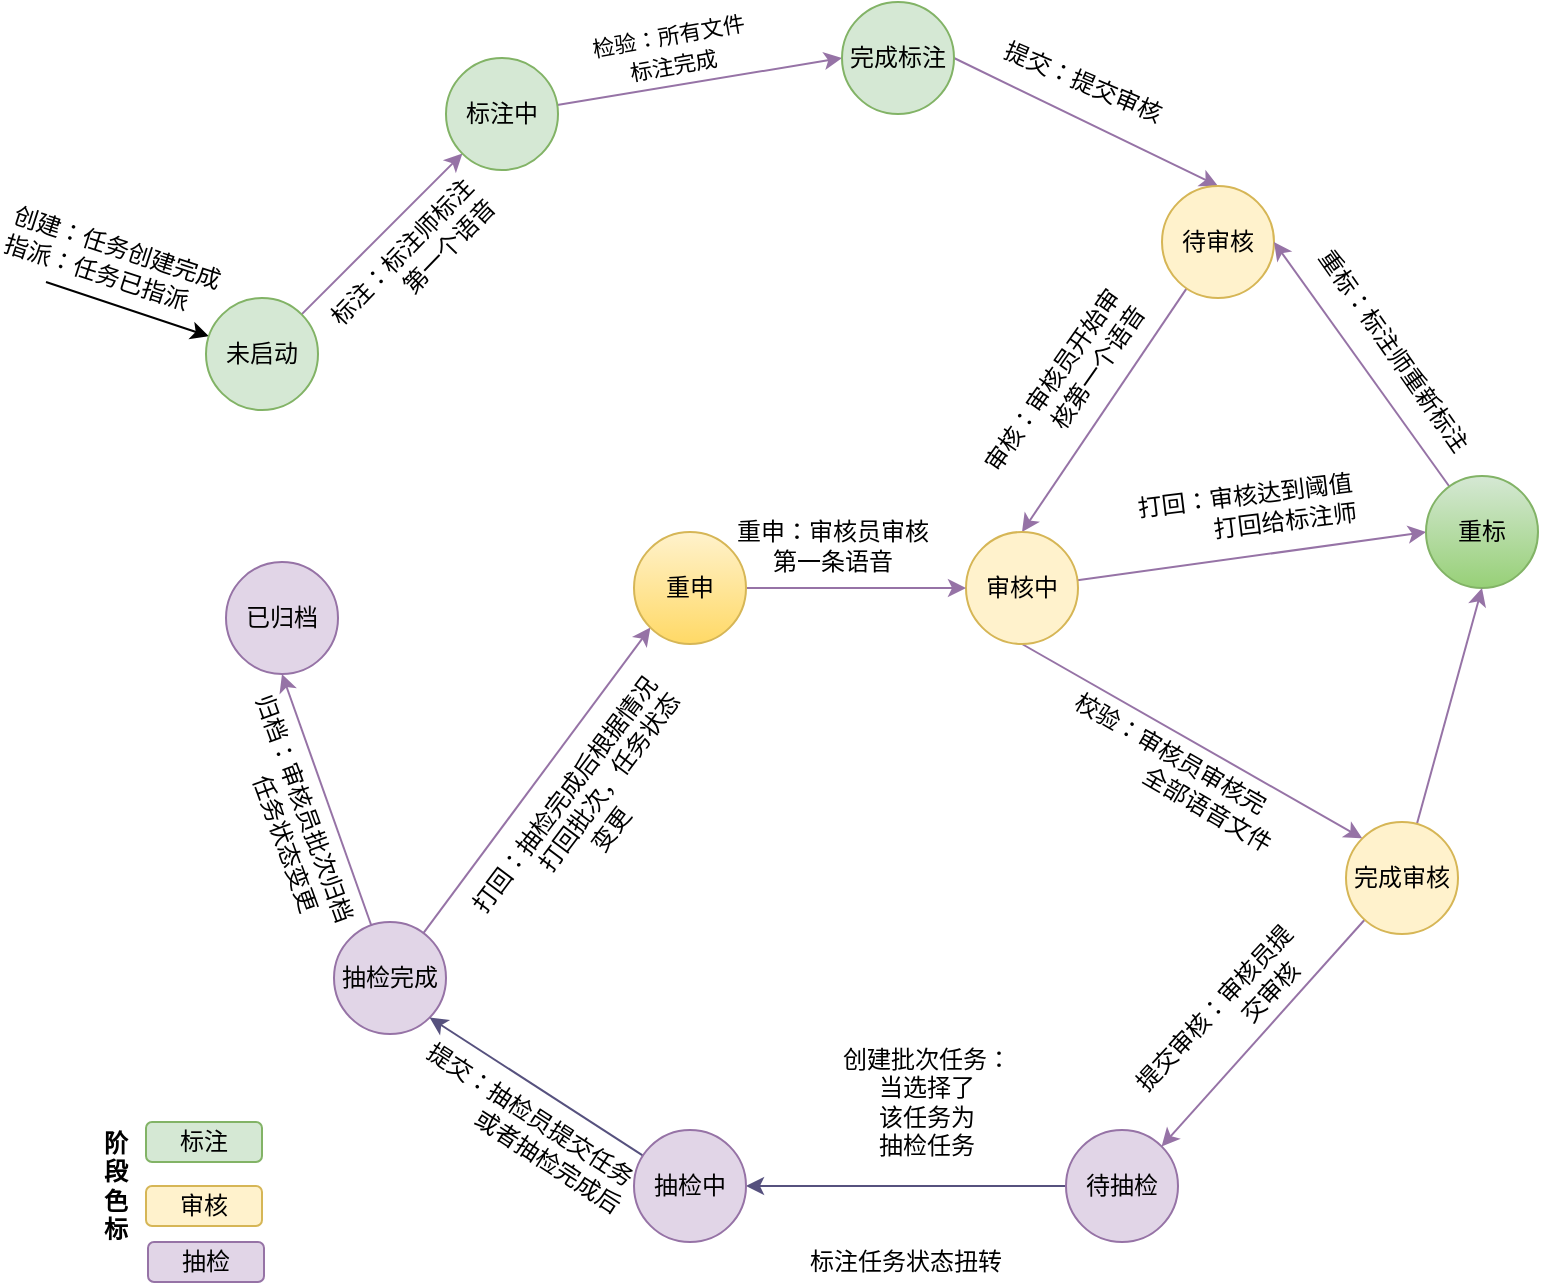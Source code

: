 <mxfile version="12.0.0" type="github" pages="1"><diagram id="7jFQWEKBJWH08LF9sNS9" name="第 1 页"><mxGraphModel dx="2239" dy="900" grid="1" gridSize="10" guides="1" tooltips="1" connect="1" arrows="1" fold="1" page="1" pageScale="1" pageWidth="827" pageHeight="1169" math="0" shadow="0"><root><mxCell id="0"/><mxCell id="1" parent="0"/><mxCell id="PL_q6k4NAZZa_5ycfTa1-26" style="rounded=0;orthogonalLoop=1;jettySize=auto;html=1;entryX=0;entryY=1;entryDx=0;entryDy=0;fillColor=#e1d5e7;strokeColor=#9673a6;" edge="1" parent="1" source="PL_q6k4NAZZa_5ycfTa1-1" target="PL_q6k4NAZZa_5ycfTa1-3"><mxGeometry relative="1" as="geometry"/></mxCell><mxCell id="PL_q6k4NAZZa_5ycfTa1-32" value="标注：标注师标注&lt;br&gt;&amp;nbsp; &amp;nbsp; &amp;nbsp; &amp;nbsp; &amp;nbsp; &amp;nbsp;第一个语音" style="text;html=1;resizable=0;points=[];align=center;verticalAlign=middle;labelBackgroundColor=#ffffff;rotation=314;" vertex="1" connectable="0" parent="PL_q6k4NAZZa_5ycfTa1-26"><mxGeometry x="-0.019" y="2" relative="1" as="geometry"><mxPoint x="17" y="15" as="offset"/></mxGeometry></mxCell><mxCell id="PL_q6k4NAZZa_5ycfTa1-30" style="edgeStyle=none;rounded=0;orthogonalLoop=1;jettySize=auto;html=1;startArrow=classic;startFill=1;endArrow=none;endFill=0;" edge="1" parent="1" source="PL_q6k4NAZZa_5ycfTa1-1"><mxGeometry relative="1" as="geometry"><mxPoint x="20" y="270" as="targetPoint"/></mxGeometry></mxCell><mxCell id="PL_q6k4NAZZa_5ycfTa1-31" value="创建：任务创建完成&lt;br&gt;指派：任务已指派" style="text;html=1;resizable=0;points=[];align=left;verticalAlign=middle;labelBackgroundColor=#ffffff;rotation=18;" vertex="1" connectable="0" parent="PL_q6k4NAZZa_5ycfTa1-30"><mxGeometry x="0.328" y="-2" relative="1" as="geometry"><mxPoint x="-48" y="-35" as="offset"/></mxGeometry></mxCell><mxCell id="PL_q6k4NAZZa_5ycfTa1-1" value="未启动" style="ellipse;whiteSpace=wrap;html=1;aspect=fixed;fillColor=#d5e8d4;strokeColor=#82b366;" vertex="1" parent="1"><mxGeometry x="100" y="278" width="56" height="56" as="geometry"/></mxCell><mxCell id="PL_q6k4NAZZa_5ycfTa1-27" value="" style="rounded=0;orthogonalLoop=1;jettySize=auto;html=1;entryX=0;entryY=0.5;entryDx=0;entryDy=0;fillColor=#e1d5e7;strokeColor=#9673a6;" edge="1" parent="1" source="PL_q6k4NAZZa_5ycfTa1-3" target="PL_q6k4NAZZa_5ycfTa1-4"><mxGeometry x="-0.167" y="42" relative="1" as="geometry"><mxPoint as="offset"/></mxGeometry></mxCell><mxCell id="PL_q6k4NAZZa_5ycfTa1-35" value="&lt;span style=&quot;font-size: 11px&quot;&gt;检验：所有文件&lt;/span&gt;&lt;br style=&quot;font-size: 11px&quot;&gt;&lt;span style=&quot;font-size: 11px&quot;&gt;标注完成&lt;/span&gt;" style="text;html=1;resizable=0;points=[];align=center;verticalAlign=middle;labelBackgroundColor=#ffffff;rotation=350;" vertex="1" connectable="0" parent="PL_q6k4NAZZa_5ycfTa1-27"><mxGeometry x="-0.169" y="2" relative="1" as="geometry"><mxPoint x="-2.5" y="-16" as="offset"/></mxGeometry></mxCell><mxCell id="PL_q6k4NAZZa_5ycfTa1-3" value="标注中" style="ellipse;whiteSpace=wrap;html=1;aspect=fixed;fillColor=#d5e8d4;strokeColor=#82b366;" vertex="1" parent="1"><mxGeometry x="220" y="158" width="56" height="56" as="geometry"/></mxCell><mxCell id="PL_q6k4NAZZa_5ycfTa1-10" style="rounded=0;orthogonalLoop=1;jettySize=auto;html=1;exitX=1;exitY=0.5;exitDx=0;exitDy=0;entryX=0.5;entryY=0;entryDx=0;entryDy=0;fillColor=#e1d5e7;strokeColor=#9673a6;" edge="1" parent="1" source="PL_q6k4NAZZa_5ycfTa1-4" target="PL_q6k4NAZZa_5ycfTa1-5"><mxGeometry relative="1" as="geometry"/></mxCell><mxCell id="PL_q6k4NAZZa_5ycfTa1-33" value="提交：提交审核" style="text;html=1;resizable=0;points=[];align=center;verticalAlign=middle;labelBackgroundColor=#ffffff;rotation=23;" vertex="1" connectable="0" parent="PL_q6k4NAZZa_5ycfTa1-10"><mxGeometry x="-0.147" y="1" relative="1" as="geometry"><mxPoint x="7" y="-14.5" as="offset"/></mxGeometry></mxCell><mxCell id="PL_q6k4NAZZa_5ycfTa1-4" value="完成标注" style="ellipse;whiteSpace=wrap;html=1;aspect=fixed;fillColor=#d5e8d4;strokeColor=#82b366;" vertex="1" parent="1"><mxGeometry x="418" y="130" width="56" height="56" as="geometry"/></mxCell><mxCell id="PL_q6k4NAZZa_5ycfTa1-11" style="rounded=0;orthogonalLoop=1;jettySize=auto;html=1;entryX=0.5;entryY=0;entryDx=0;entryDy=0;fillColor=#e1d5e7;strokeColor=#9673a6;" edge="1" parent="1" source="PL_q6k4NAZZa_5ycfTa1-5" target="PL_q6k4NAZZa_5ycfTa1-6"><mxGeometry relative="1" as="geometry"/></mxCell><mxCell id="PL_q6k4NAZZa_5ycfTa1-36" value="审核：审核员开始审&lt;br&gt;&amp;nbsp; &amp;nbsp; &amp;nbsp; &amp;nbsp; &amp;nbsp; &amp;nbsp;核第一个语音" style="text;html=1;resizable=0;points=[];align=center;verticalAlign=middle;labelBackgroundColor=#ffffff;rotation=305;" vertex="1" connectable="0" parent="PL_q6k4NAZZa_5ycfTa1-11"><mxGeometry x="0.083" y="-2" relative="1" as="geometry"><mxPoint x="-15" y="-14.5" as="offset"/></mxGeometry></mxCell><mxCell id="PL_q6k4NAZZa_5ycfTa1-5" value="待审核" style="ellipse;whiteSpace=wrap;html=1;aspect=fixed;fillColor=#fff2cc;strokeColor=#d6b656;" vertex="1" parent="1"><mxGeometry x="578" y="222" width="56" height="56" as="geometry"/></mxCell><mxCell id="PL_q6k4NAZZa_5ycfTa1-12" style="rounded=0;orthogonalLoop=1;jettySize=auto;html=1;entryX=0;entryY=0.5;entryDx=0;entryDy=0;fillColor=#e1d5e7;strokeColor=#9673a6;" edge="1" parent="1" source="PL_q6k4NAZZa_5ycfTa1-6" target="PL_q6k4NAZZa_5ycfTa1-7"><mxGeometry relative="1" as="geometry"/></mxCell><mxCell id="PL_q6k4NAZZa_5ycfTa1-37" value="打回：审核达到阈值&lt;br&gt;&amp;nbsp; &amp;nbsp; &amp;nbsp; &amp;nbsp; &amp;nbsp; &amp;nbsp;打回给标注师" style="text;html=1;resizable=0;points=[];align=center;verticalAlign=middle;labelBackgroundColor=#ffffff;rotation=353;" vertex="1" connectable="0" parent="PL_q6k4NAZZa_5ycfTa1-12"><mxGeometry x="-0.445" relative="1" as="geometry"><mxPoint x="35.5" y="-28.5" as="offset"/></mxGeometry></mxCell><mxCell id="PL_q6k4NAZZa_5ycfTa1-14" style="rounded=0;orthogonalLoop=1;jettySize=auto;html=1;entryX=0;entryY=0;entryDx=0;entryDy=0;exitX=0.5;exitY=1;exitDx=0;exitDy=0;fillColor=#e1d5e7;strokeColor=#9673a6;" edge="1" parent="1" source="PL_q6k4NAZZa_5ycfTa1-6" target="PL_q6k4NAZZa_5ycfTa1-13"><mxGeometry relative="1" as="geometry"/></mxCell><mxCell id="PL_q6k4NAZZa_5ycfTa1-39" value="校验：审核员审核完&lt;br&gt;&amp;nbsp; &amp;nbsp; &amp;nbsp; &amp;nbsp; &amp;nbsp; &amp;nbsp; &amp;nbsp; &amp;nbsp; &amp;nbsp; 全部语音文件" style="text;html=1;resizable=0;points=[];align=center;verticalAlign=middle;labelBackgroundColor=#ffffff;rotation=30;" vertex="1" connectable="0" parent="PL_q6k4NAZZa_5ycfTa1-14"><mxGeometry x="-0.398" y="1" relative="1" as="geometry"><mxPoint x="18.5" y="32.5" as="offset"/></mxGeometry></mxCell><mxCell id="PL_q6k4NAZZa_5ycfTa1-6" value="审核中" style="ellipse;whiteSpace=wrap;html=1;aspect=fixed;fillColor=#fff2cc;strokeColor=#d6b656;" vertex="1" parent="1"><mxGeometry x="480" y="395" width="56" height="56" as="geometry"/></mxCell><mxCell id="PL_q6k4NAZZa_5ycfTa1-25" style="rounded=0;orthogonalLoop=1;jettySize=auto;html=1;entryX=1;entryY=0.5;entryDx=0;entryDy=0;elbow=vertical;fillColor=#e1d5e7;strokeColor=#9673a6;" edge="1" parent="1" source="PL_q6k4NAZZa_5ycfTa1-7" target="PL_q6k4NAZZa_5ycfTa1-5"><mxGeometry relative="1" as="geometry"/></mxCell><mxCell id="PL_q6k4NAZZa_5ycfTa1-38" value="重标：标注师重新标注" style="text;html=1;resizable=0;points=[];align=center;verticalAlign=middle;labelBackgroundColor=#ffffff;rotation=55;" vertex="1" connectable="0" parent="PL_q6k4NAZZa_5ycfTa1-25"><mxGeometry x="-0.162" relative="1" as="geometry"><mxPoint x="8" y="-17" as="offset"/></mxGeometry></mxCell><mxCell id="PL_q6k4NAZZa_5ycfTa1-7" value="重标" style="ellipse;whiteSpace=wrap;html=1;aspect=fixed;fillColor=#d5e8d4;strokeColor=#82b366;gradientColor=#97d077;" vertex="1" parent="1"><mxGeometry x="710" y="367" width="56" height="56" as="geometry"/></mxCell><mxCell id="PL_q6k4NAZZa_5ycfTa1-15" style="rounded=0;orthogonalLoop=1;jettySize=auto;html=1;entryX=0.5;entryY=1;entryDx=0;entryDy=0;fillColor=#e1d5e7;strokeColor=#9673a6;" edge="1" parent="1" source="PL_q6k4NAZZa_5ycfTa1-13" target="PL_q6k4NAZZa_5ycfTa1-7"><mxGeometry relative="1" as="geometry"/></mxCell><mxCell id="PL_q6k4NAZZa_5ycfTa1-17" style="rounded=0;orthogonalLoop=1;jettySize=auto;html=1;fillColor=#e1d5e7;strokeColor=#9673a6;entryX=1;entryY=0;entryDx=0;entryDy=0;" edge="1" parent="1" source="PL_q6k4NAZZa_5ycfTa1-13" target="PL_q6k4NAZZa_5ycfTa1-42"><mxGeometry relative="1" as="geometry"><mxPoint x="564.718" y="689.165" as="targetPoint"/></mxGeometry></mxCell><mxCell id="PL_q6k4NAZZa_5ycfTa1-40" value="提交审核：审核员提&lt;br&gt;&amp;nbsp; &amp;nbsp; &amp;nbsp; &amp;nbsp; &amp;nbsp; &amp;nbsp; &amp;nbsp; &amp;nbsp;交审核" style="text;html=1;resizable=0;points=[];align=center;verticalAlign=middle;labelBackgroundColor=#ffffff;rotation=313;" vertex="1" connectable="0" parent="PL_q6k4NAZZa_5ycfTa1-17"><mxGeometry x="0.177" relative="1" as="geometry"><mxPoint x="-10.5" y="-17.5" as="offset"/></mxGeometry></mxCell><mxCell id="PL_q6k4NAZZa_5ycfTa1-13" value="完成审核" style="ellipse;whiteSpace=wrap;html=1;aspect=fixed;fillColor=#fff2cc;strokeColor=#d6b656;" vertex="1" parent="1"><mxGeometry x="670" y="540" width="56" height="56" as="geometry"/></mxCell><mxCell id="PL_q6k4NAZZa_5ycfTa1-21" style="rounded=0;orthogonalLoop=1;jettySize=auto;html=1;entryX=0.5;entryY=1;entryDx=0;entryDy=0;fillColor=#e1d5e7;strokeColor=#9673a6;" edge="1" parent="1" source="PL_q6k4NAZZa_5ycfTa1-18" target="PL_q6k4NAZZa_5ycfTa1-20"><mxGeometry relative="1" as="geometry"/></mxCell><mxCell id="PL_q6k4NAZZa_5ycfTa1-50" value="归档：审核员批次归档&lt;br&gt;&amp;nbsp; &amp;nbsp; &amp;nbsp; &amp;nbsp; 任务状态变更" style="text;html=1;resizable=0;points=[];align=center;verticalAlign=middle;labelBackgroundColor=#ffffff;rotation=70;" vertex="1" connectable="0" parent="PL_q6k4NAZZa_5ycfTa1-21"><mxGeometry x="0.217" y="-1" relative="1" as="geometry"><mxPoint x="-14.5" y="20" as="offset"/></mxGeometry></mxCell><mxCell id="PL_q6k4NAZZa_5ycfTa1-23" style="rounded=0;orthogonalLoop=1;jettySize=auto;html=1;entryX=0;entryY=1;entryDx=0;entryDy=0;fillColor=#e1d5e7;strokeColor=#9673a6;" edge="1" parent="1" source="PL_q6k4NAZZa_5ycfTa1-18" target="PL_q6k4NAZZa_5ycfTa1-22"><mxGeometry relative="1" as="geometry"/></mxCell><mxCell id="PL_q6k4NAZZa_5ycfTa1-49" value="打回：抽检完成后根据情况&lt;br&gt;&amp;nbsp; &amp;nbsp; &amp;nbsp; &amp;nbsp; &amp;nbsp; &amp;nbsp;打回批次，任务状态&lt;br&gt;变更" style="text;html=1;resizable=0;points=[];align=center;verticalAlign=middle;labelBackgroundColor=#ffffff;rotation=307;" vertex="1" connectable="0" parent="PL_q6k4NAZZa_5ycfTa1-23"><mxGeometry x="-0.484" y="1" relative="1" as="geometry"><mxPoint x="53" y="-21" as="offset"/></mxGeometry></mxCell><mxCell id="PL_q6k4NAZZa_5ycfTa1-18" value="抽检完成" style="ellipse;whiteSpace=wrap;html=1;aspect=fixed;fillColor=#e1d5e7;strokeColor=#9673a6;" vertex="1" parent="1"><mxGeometry x="164" y="590" width="56" height="56" as="geometry"/></mxCell><mxCell id="PL_q6k4NAZZa_5ycfTa1-20" value="已归档" style="ellipse;whiteSpace=wrap;html=1;aspect=fixed;fillColor=#e1d5e7;strokeColor=#9673a6;" vertex="1" parent="1"><mxGeometry x="110" y="410" width="56" height="56" as="geometry"/></mxCell><mxCell id="PL_q6k4NAZZa_5ycfTa1-24" style="rounded=0;orthogonalLoop=1;jettySize=auto;html=1;entryX=0;entryY=0.5;entryDx=0;entryDy=0;fillColor=#e1d5e7;strokeColor=#9673a6;" edge="1" parent="1" source="PL_q6k4NAZZa_5ycfTa1-22" target="PL_q6k4NAZZa_5ycfTa1-6"><mxGeometry relative="1" as="geometry"/></mxCell><mxCell id="PL_q6k4NAZZa_5ycfTa1-51" value="重申：审核员审核&lt;br&gt;第一条语音" style="text;html=1;resizable=0;points=[];align=center;verticalAlign=middle;labelBackgroundColor=#ffffff;" vertex="1" connectable="0" parent="PL_q6k4NAZZa_5ycfTa1-24"><mxGeometry x="-0.411" y="2" relative="1" as="geometry"><mxPoint x="10.5" y="-19.5" as="offset"/></mxGeometry></mxCell><mxCell id="PL_q6k4NAZZa_5ycfTa1-22" value="重申" style="ellipse;whiteSpace=wrap;html=1;aspect=fixed;fillColor=#fff2cc;strokeColor=#d6b656;gradientColor=#ffd966;" vertex="1" parent="1"><mxGeometry x="314" y="395" width="56" height="56" as="geometry"/></mxCell><mxCell id="PL_q6k4NAZZa_5ycfTa1-29" value="标注任务状态扭转" style="text;html=1;strokeColor=none;fillColor=none;align=center;verticalAlign=middle;whiteSpace=wrap;rounded=0;" vertex="1" parent="1"><mxGeometry x="400" y="750" width="100" height="20" as="geometry"/></mxCell><mxCell id="PL_q6k4NAZZa_5ycfTa1-45" style="edgeStyle=none;rounded=0;orthogonalLoop=1;jettySize=auto;html=1;entryX=1;entryY=0.5;entryDx=0;entryDy=0;startArrow=none;startFill=0;endArrow=classic;endFill=1;fillColor=#d0cee2;strokeColor=#56517e;" edge="1" parent="1" source="PL_q6k4NAZZa_5ycfTa1-42" target="PL_q6k4NAZZa_5ycfTa1-43"><mxGeometry relative="1" as="geometry"/></mxCell><mxCell id="PL_q6k4NAZZa_5ycfTa1-47" value="创建批次任务：&lt;br&gt;当选择了&lt;br&gt;该任务为&lt;br&gt;抽检任务" style="text;html=1;resizable=0;points=[];align=center;verticalAlign=middle;labelBackgroundColor=#ffffff;" vertex="1" connectable="0" parent="PL_q6k4NAZZa_5ycfTa1-45"><mxGeometry x="0.4" y="-1" relative="1" as="geometry"><mxPoint x="42" y="-41" as="offset"/></mxGeometry></mxCell><mxCell id="PL_q6k4NAZZa_5ycfTa1-42" value="待抽检" style="ellipse;whiteSpace=wrap;html=1;aspect=fixed;fillColor=#e1d5e7;strokeColor=#9673a6;" vertex="1" parent="1"><mxGeometry x="530" y="694" width="56" height="56" as="geometry"/></mxCell><mxCell id="PL_q6k4NAZZa_5ycfTa1-46" style="edgeStyle=none;rounded=0;orthogonalLoop=1;jettySize=auto;html=1;entryX=1;entryY=1;entryDx=0;entryDy=0;startArrow=none;startFill=0;endArrow=classic;endFill=1;fillColor=#d0cee2;strokeColor=#56517e;" edge="1" parent="1" source="PL_q6k4NAZZa_5ycfTa1-43" target="PL_q6k4NAZZa_5ycfTa1-18"><mxGeometry relative="1" as="geometry"/></mxCell><mxCell id="PL_q6k4NAZZa_5ycfTa1-48" value="提交：抽检员提交任务&lt;br&gt;&amp;nbsp; &amp;nbsp; &amp;nbsp; &amp;nbsp; &amp;nbsp; &amp;nbsp; &amp;nbsp;或者抽检完成后&amp;nbsp;" style="text;html=1;resizable=0;points=[];align=center;verticalAlign=middle;labelBackgroundColor=#ffffff;rotation=33;" vertex="1" connectable="0" parent="PL_q6k4NAZZa_5ycfTa1-46"><mxGeometry x="0.28" relative="1" as="geometry"><mxPoint x="7.5" y="29" as="offset"/></mxGeometry></mxCell><mxCell id="PL_q6k4NAZZa_5ycfTa1-43" value="抽检中" style="ellipse;whiteSpace=wrap;html=1;aspect=fixed;fillColor=#e1d5e7;strokeColor=#9673a6;" vertex="1" parent="1"><mxGeometry x="314" y="694" width="56" height="56" as="geometry"/></mxCell><mxCell id="PL_q6k4NAZZa_5ycfTa1-53" style="edgeStyle=none;rounded=0;orthogonalLoop=1;jettySize=auto;html=1;exitX=1;exitY=0.5;exitDx=0;exitDy=0;startArrow=none;startFill=0;endArrow=classic;endFill=1;" edge="1" parent="1"><mxGeometry relative="1" as="geometry"><mxPoint x="128" y="694" as="sourcePoint"/><mxPoint x="128" y="694" as="targetPoint"/></mxGeometry></mxCell><mxCell id="PL_q6k4NAZZa_5ycfTa1-54" value="标注" style="rounded=1;whiteSpace=wrap;html=1;align=center;fillColor=#d5e8d4;strokeColor=#82b366;" vertex="1" parent="1"><mxGeometry x="70" y="690" width="58" height="20" as="geometry"/></mxCell><mxCell id="PL_q6k4NAZZa_5ycfTa1-55" value="审核" style="rounded=1;whiteSpace=wrap;html=1;align=center;fillColor=#fff2cc;strokeColor=#d6b656;" vertex="1" parent="1"><mxGeometry x="70" y="722" width="58" height="20" as="geometry"/></mxCell><mxCell id="PL_q6k4NAZZa_5ycfTa1-56" value="抽检" style="rounded=1;whiteSpace=wrap;html=1;align=center;fillColor=#e1d5e7;strokeColor=#9673a6;" vertex="1" parent="1"><mxGeometry x="71" y="750" width="58" height="20" as="geometry"/></mxCell><mxCell id="PL_q6k4NAZZa_5ycfTa1-57" value="&lt;b&gt;&lt;span&gt;阶段色标&lt;/span&gt;&lt;/b&gt;" style="text;html=1;strokeColor=none;fillColor=none;align=center;verticalAlign=middle;whiteSpace=wrap;rounded=0;horizontal=0;rotation=90;fontStyle=0" vertex="1" parent="1"><mxGeometry x="30" y="712" width="50" height="20" as="geometry"/></mxCell></root></mxGraphModel></diagram></mxfile>